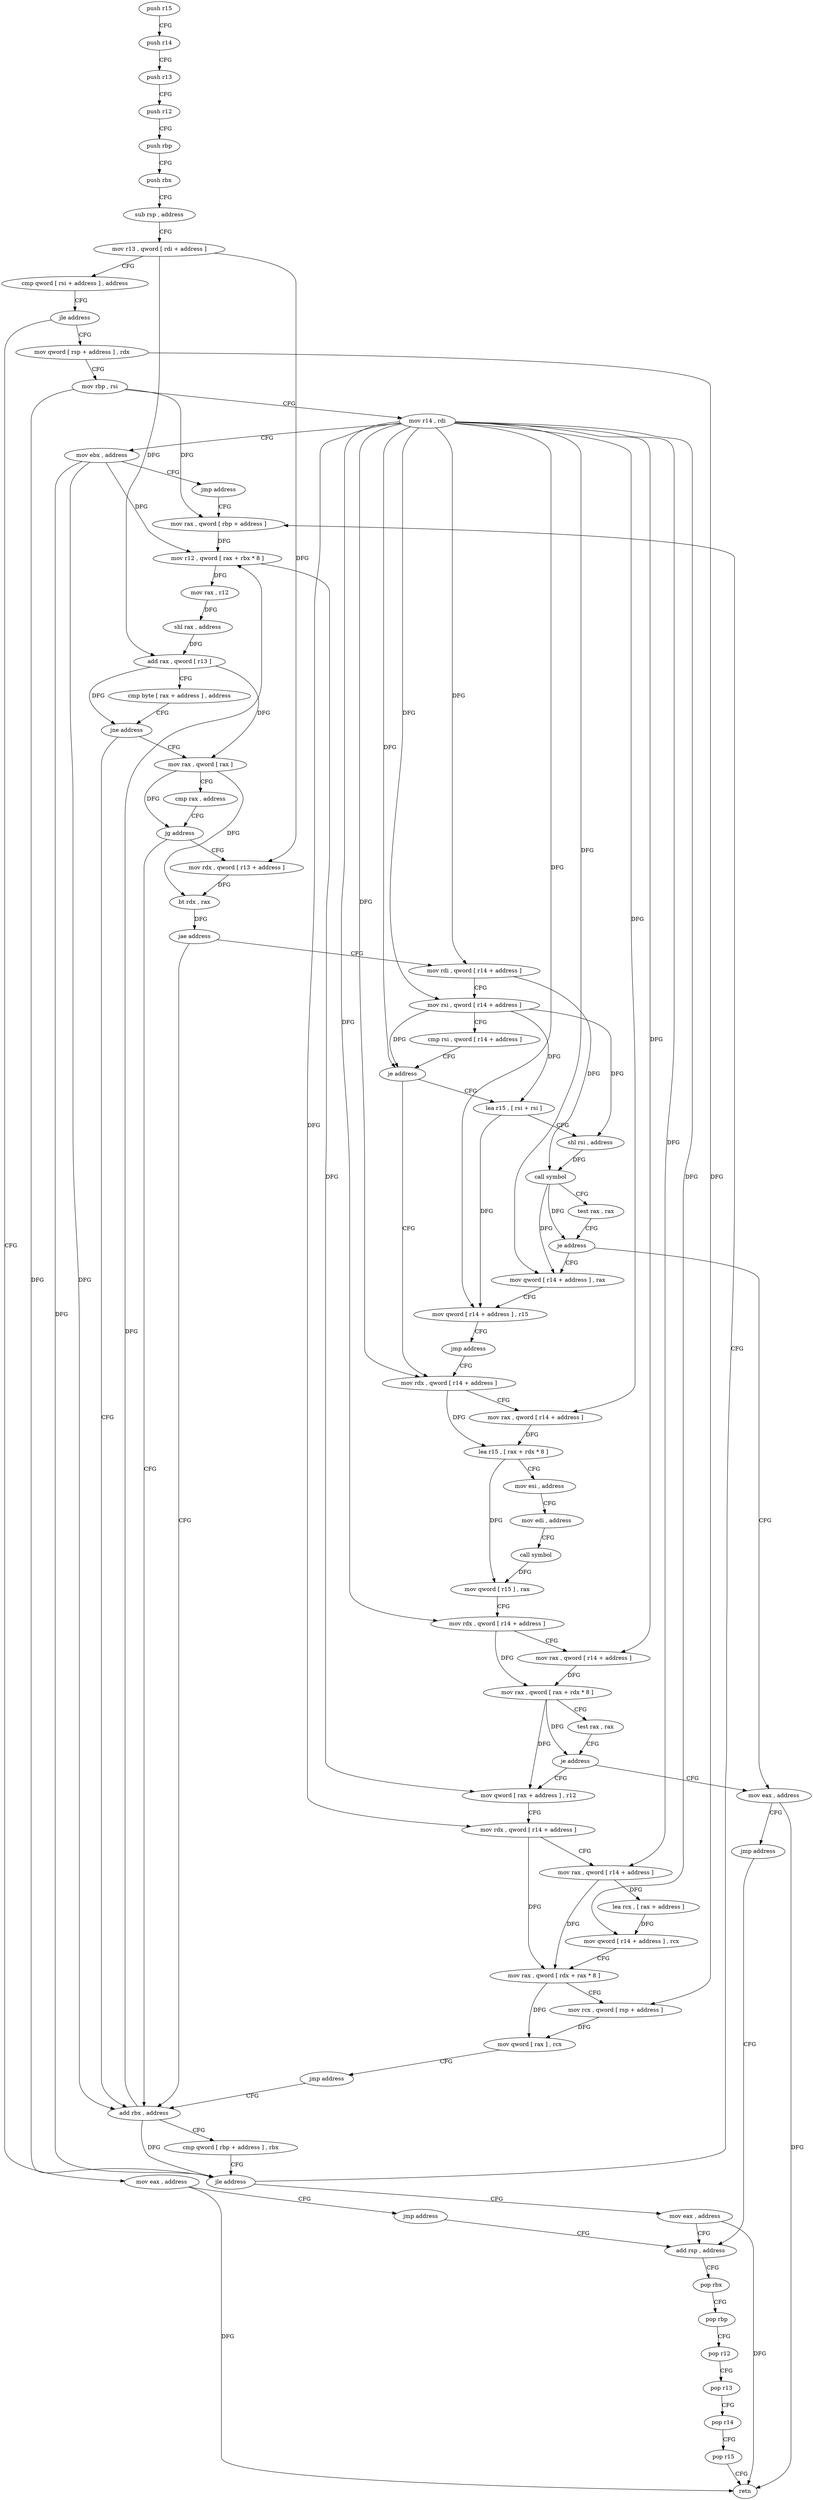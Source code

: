 digraph "func" {
"4333637" [label = "push r15" ]
"4333639" [label = "push r14" ]
"4333641" [label = "push r13" ]
"4333643" [label = "push r12" ]
"4333645" [label = "push rbp" ]
"4333646" [label = "push rbx" ]
"4333647" [label = "sub rsp , address" ]
"4333651" [label = "mov r13 , qword [ rdi + address ]" ]
"4333658" [label = "cmp qword [ rsi + address ] , address" ]
"4333663" [label = "jle address" ]
"4333934" [label = "mov eax , address" ]
"4333669" [label = "mov qword [ rsp + address ] , rdx" ]
"4333939" [label = "jmp address" ]
"4333919" [label = "add rsp , address" ]
"4333674" [label = "mov rbp , rsi" ]
"4333677" [label = "mov r14 , rdi" ]
"4333680" [label = "mov ebx , address" ]
"4333685" [label = "jmp address" ]
"4333739" [label = "mov rax , qword [ rbp + address ]" ]
"4333923" [label = "pop rbx" ]
"4333924" [label = "pop rbp" ]
"4333925" [label = "pop r12" ]
"4333927" [label = "pop r13" ]
"4333929" [label = "pop r14" ]
"4333931" [label = "pop r15" ]
"4333933" [label = "retn" ]
"4333743" [label = "mov r12 , qword [ rax + rbx * 8 ]" ]
"4333747" [label = "mov rax , r12" ]
"4333750" [label = "shl rax , address" ]
"4333754" [label = "add rax , qword [ r13 ]" ]
"4333758" [label = "cmp byte [ rax + address ] , address" ]
"4333762" [label = "jne address" ]
"4333725" [label = "add rbx , address" ]
"4333764" [label = "mov rax , qword [ rax ]" ]
"4333729" [label = "cmp qword [ rbp + address ] , rbx" ]
"4333733" [label = "jle address" ]
"4333914" [label = "mov eax , address" ]
"4333767" [label = "cmp rax , address" ]
"4333771" [label = "jg address" ]
"4333773" [label = "mov rdx , qword [ r13 + address ]" ]
"4333780" [label = "bt rdx , rax" ]
"4333784" [label = "jae address" ]
"4333786" [label = "mov rdi , qword [ r14 + address ]" ]
"4333793" [label = "mov rsi , qword [ r14 + address ]" ]
"4333800" [label = "cmp rsi , qword [ r14 + address ]" ]
"4333807" [label = "je address" ]
"4333687" [label = "lea r15 , [ rsi + rsi ]" ]
"4333809" [label = "mov rdx , qword [ r14 + address ]" ]
"4333691" [label = "shl rsi , address" ]
"4333695" [label = "call symbol" ]
"4333700" [label = "test rax , rax" ]
"4333703" [label = "je address" ]
"4333941" [label = "mov eax , address" ]
"4333709" [label = "mov qword [ r14 + address ] , rax" ]
"4333816" [label = "mov rax , qword [ r14 + address ]" ]
"4333823" [label = "lea r15 , [ rax + rdx * 8 ]" ]
"4333827" [label = "mov esi , address" ]
"4333832" [label = "mov edi , address" ]
"4333837" [label = "call symbol" ]
"4333842" [label = "mov qword [ r15 ] , rax" ]
"4333845" [label = "mov rdx , qword [ r14 + address ]" ]
"4333852" [label = "mov rax , qword [ r14 + address ]" ]
"4333859" [label = "mov rax , qword [ rax + rdx * 8 ]" ]
"4333863" [label = "test rax , rax" ]
"4333866" [label = "je address" ]
"4333868" [label = "mov qword [ rax + address ] , r12" ]
"4333946" [label = "jmp address" ]
"4333716" [label = "mov qword [ r14 + address ] , r15" ]
"4333723" [label = "jmp address" ]
"4333872" [label = "mov rdx , qword [ r14 + address ]" ]
"4333879" [label = "mov rax , qword [ r14 + address ]" ]
"4333886" [label = "lea rcx , [ rax + address ]" ]
"4333890" [label = "mov qword [ r14 + address ] , rcx" ]
"4333897" [label = "mov rax , qword [ rdx + rax * 8 ]" ]
"4333901" [label = "mov rcx , qword [ rsp + address ]" ]
"4333906" [label = "mov qword [ rax ] , rcx" ]
"4333909" [label = "jmp address" ]
"4333637" -> "4333639" [ label = "CFG" ]
"4333639" -> "4333641" [ label = "CFG" ]
"4333641" -> "4333643" [ label = "CFG" ]
"4333643" -> "4333645" [ label = "CFG" ]
"4333645" -> "4333646" [ label = "CFG" ]
"4333646" -> "4333647" [ label = "CFG" ]
"4333647" -> "4333651" [ label = "CFG" ]
"4333651" -> "4333658" [ label = "CFG" ]
"4333651" -> "4333754" [ label = "DFG" ]
"4333651" -> "4333773" [ label = "DFG" ]
"4333658" -> "4333663" [ label = "CFG" ]
"4333663" -> "4333934" [ label = "CFG" ]
"4333663" -> "4333669" [ label = "CFG" ]
"4333934" -> "4333939" [ label = "CFG" ]
"4333934" -> "4333933" [ label = "DFG" ]
"4333669" -> "4333674" [ label = "CFG" ]
"4333669" -> "4333901" [ label = "DFG" ]
"4333939" -> "4333919" [ label = "CFG" ]
"4333919" -> "4333923" [ label = "CFG" ]
"4333674" -> "4333677" [ label = "CFG" ]
"4333674" -> "4333739" [ label = "DFG" ]
"4333674" -> "4333733" [ label = "DFG" ]
"4333677" -> "4333680" [ label = "CFG" ]
"4333677" -> "4333786" [ label = "DFG" ]
"4333677" -> "4333793" [ label = "DFG" ]
"4333677" -> "4333807" [ label = "DFG" ]
"4333677" -> "4333809" [ label = "DFG" ]
"4333677" -> "4333816" [ label = "DFG" ]
"4333677" -> "4333845" [ label = "DFG" ]
"4333677" -> "4333852" [ label = "DFG" ]
"4333677" -> "4333709" [ label = "DFG" ]
"4333677" -> "4333716" [ label = "DFG" ]
"4333677" -> "4333872" [ label = "DFG" ]
"4333677" -> "4333879" [ label = "DFG" ]
"4333677" -> "4333890" [ label = "DFG" ]
"4333680" -> "4333685" [ label = "CFG" ]
"4333680" -> "4333743" [ label = "DFG" ]
"4333680" -> "4333725" [ label = "DFG" ]
"4333680" -> "4333733" [ label = "DFG" ]
"4333685" -> "4333739" [ label = "CFG" ]
"4333739" -> "4333743" [ label = "DFG" ]
"4333923" -> "4333924" [ label = "CFG" ]
"4333924" -> "4333925" [ label = "CFG" ]
"4333925" -> "4333927" [ label = "CFG" ]
"4333927" -> "4333929" [ label = "CFG" ]
"4333929" -> "4333931" [ label = "CFG" ]
"4333931" -> "4333933" [ label = "CFG" ]
"4333743" -> "4333747" [ label = "DFG" ]
"4333743" -> "4333868" [ label = "DFG" ]
"4333747" -> "4333750" [ label = "DFG" ]
"4333750" -> "4333754" [ label = "DFG" ]
"4333754" -> "4333758" [ label = "CFG" ]
"4333754" -> "4333762" [ label = "DFG" ]
"4333754" -> "4333764" [ label = "DFG" ]
"4333758" -> "4333762" [ label = "CFG" ]
"4333762" -> "4333725" [ label = "CFG" ]
"4333762" -> "4333764" [ label = "CFG" ]
"4333725" -> "4333729" [ label = "CFG" ]
"4333725" -> "4333743" [ label = "DFG" ]
"4333725" -> "4333733" [ label = "DFG" ]
"4333764" -> "4333767" [ label = "CFG" ]
"4333764" -> "4333771" [ label = "DFG" ]
"4333764" -> "4333780" [ label = "DFG" ]
"4333729" -> "4333733" [ label = "CFG" ]
"4333733" -> "4333914" [ label = "CFG" ]
"4333733" -> "4333739" [ label = "CFG" ]
"4333914" -> "4333919" [ label = "CFG" ]
"4333914" -> "4333933" [ label = "DFG" ]
"4333767" -> "4333771" [ label = "CFG" ]
"4333771" -> "4333725" [ label = "CFG" ]
"4333771" -> "4333773" [ label = "CFG" ]
"4333773" -> "4333780" [ label = "DFG" ]
"4333780" -> "4333784" [ label = "DFG" ]
"4333784" -> "4333725" [ label = "CFG" ]
"4333784" -> "4333786" [ label = "CFG" ]
"4333786" -> "4333793" [ label = "CFG" ]
"4333786" -> "4333695" [ label = "DFG" ]
"4333793" -> "4333800" [ label = "CFG" ]
"4333793" -> "4333807" [ label = "DFG" ]
"4333793" -> "4333687" [ label = "DFG" ]
"4333793" -> "4333691" [ label = "DFG" ]
"4333800" -> "4333807" [ label = "CFG" ]
"4333807" -> "4333687" [ label = "CFG" ]
"4333807" -> "4333809" [ label = "CFG" ]
"4333687" -> "4333691" [ label = "CFG" ]
"4333687" -> "4333716" [ label = "DFG" ]
"4333809" -> "4333816" [ label = "CFG" ]
"4333809" -> "4333823" [ label = "DFG" ]
"4333691" -> "4333695" [ label = "DFG" ]
"4333695" -> "4333700" [ label = "CFG" ]
"4333695" -> "4333703" [ label = "DFG" ]
"4333695" -> "4333709" [ label = "DFG" ]
"4333700" -> "4333703" [ label = "CFG" ]
"4333703" -> "4333941" [ label = "CFG" ]
"4333703" -> "4333709" [ label = "CFG" ]
"4333941" -> "4333946" [ label = "CFG" ]
"4333941" -> "4333933" [ label = "DFG" ]
"4333709" -> "4333716" [ label = "CFG" ]
"4333816" -> "4333823" [ label = "DFG" ]
"4333823" -> "4333827" [ label = "CFG" ]
"4333823" -> "4333842" [ label = "DFG" ]
"4333827" -> "4333832" [ label = "CFG" ]
"4333832" -> "4333837" [ label = "CFG" ]
"4333837" -> "4333842" [ label = "DFG" ]
"4333842" -> "4333845" [ label = "CFG" ]
"4333845" -> "4333852" [ label = "CFG" ]
"4333845" -> "4333859" [ label = "DFG" ]
"4333852" -> "4333859" [ label = "DFG" ]
"4333859" -> "4333863" [ label = "CFG" ]
"4333859" -> "4333866" [ label = "DFG" ]
"4333859" -> "4333868" [ label = "DFG" ]
"4333863" -> "4333866" [ label = "CFG" ]
"4333866" -> "4333941" [ label = "CFG" ]
"4333866" -> "4333868" [ label = "CFG" ]
"4333868" -> "4333872" [ label = "CFG" ]
"4333946" -> "4333919" [ label = "CFG" ]
"4333716" -> "4333723" [ label = "CFG" ]
"4333723" -> "4333809" [ label = "CFG" ]
"4333872" -> "4333879" [ label = "CFG" ]
"4333872" -> "4333897" [ label = "DFG" ]
"4333879" -> "4333886" [ label = "DFG" ]
"4333879" -> "4333897" [ label = "DFG" ]
"4333886" -> "4333890" [ label = "DFG" ]
"4333890" -> "4333897" [ label = "CFG" ]
"4333897" -> "4333901" [ label = "CFG" ]
"4333897" -> "4333906" [ label = "DFG" ]
"4333901" -> "4333906" [ label = "DFG" ]
"4333906" -> "4333909" [ label = "CFG" ]
"4333909" -> "4333725" [ label = "CFG" ]
}
